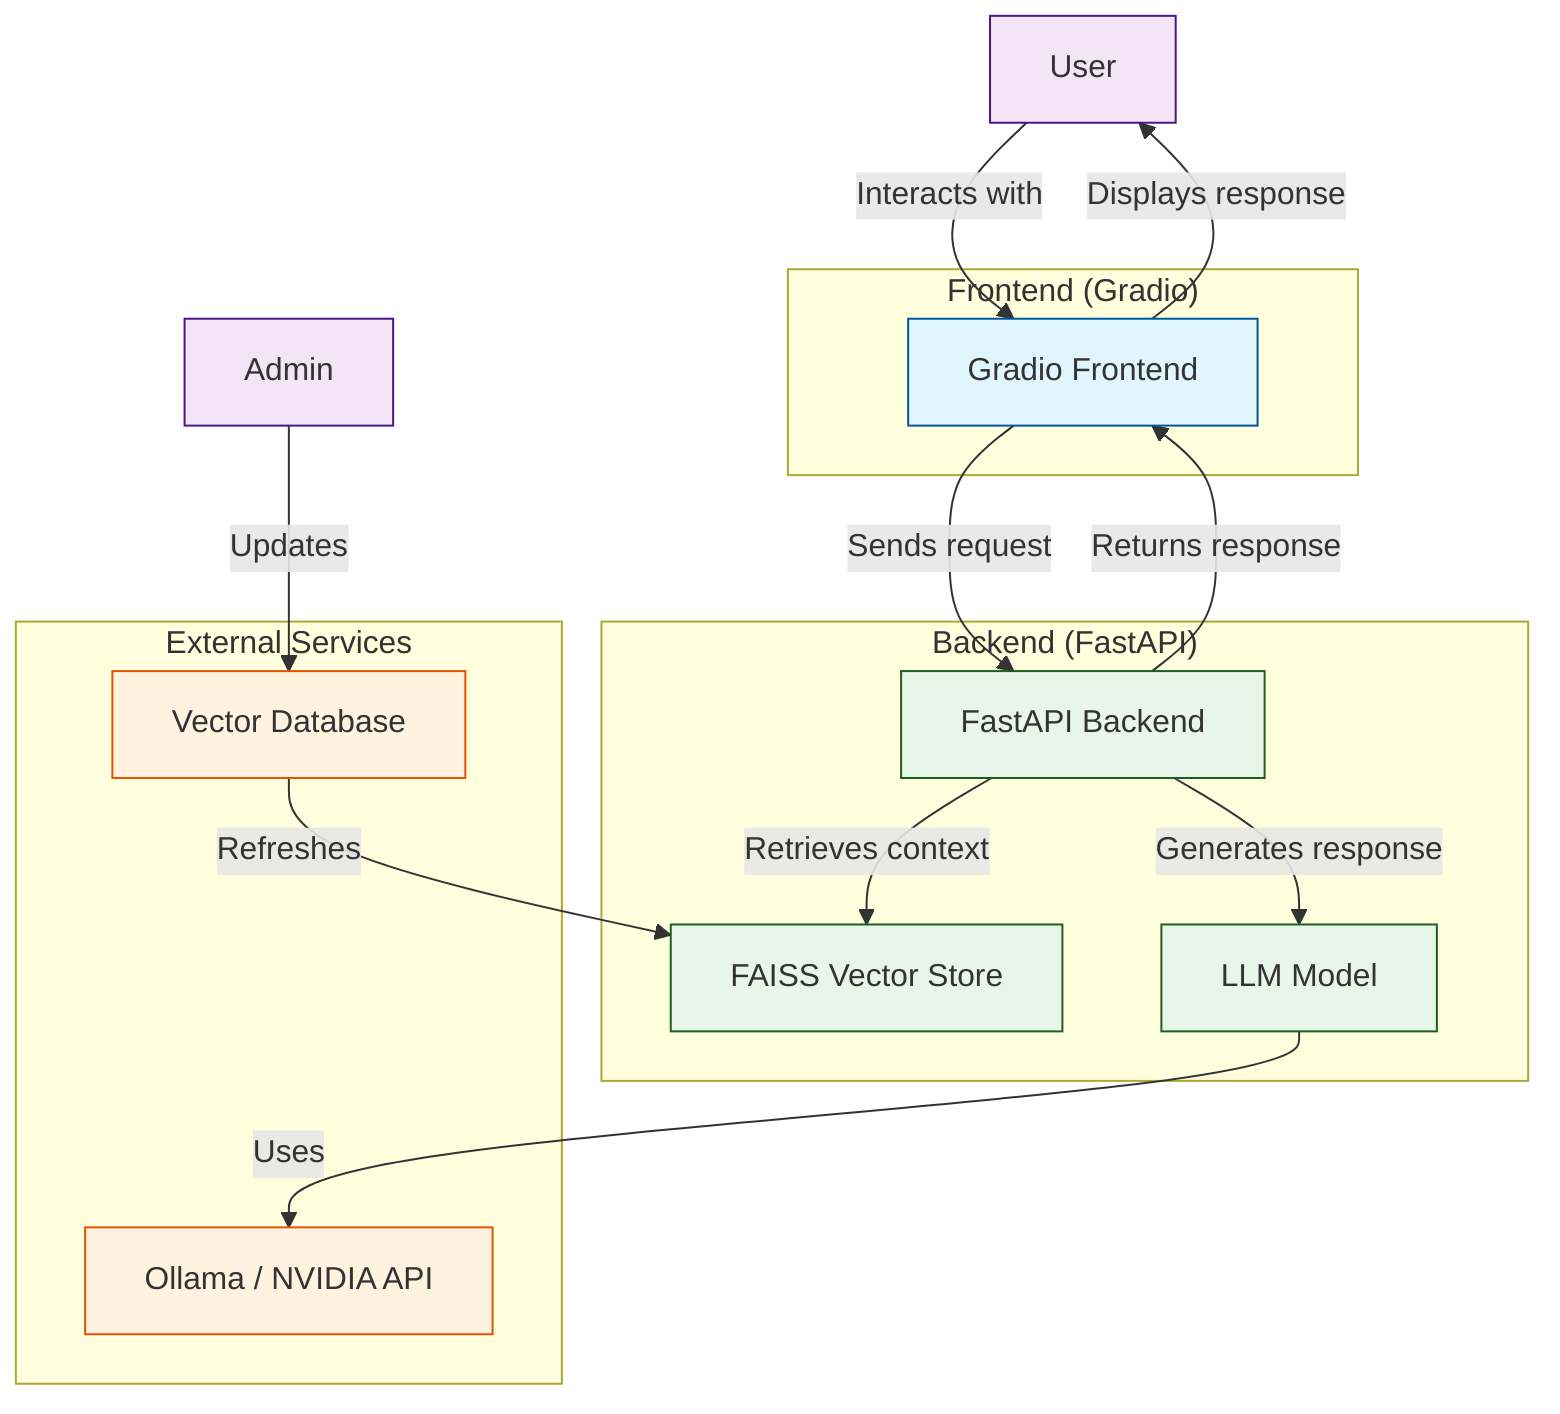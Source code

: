 graph TD
    A[User] -->|Interacts with| B[Gradio Frontend]
    B -->|Sends request| C[FastAPI Backend]
    C -->|Retrieves context| D[FAISS Vector Store]
    C -->|Generates response| E[LLM Model]
    E -->|Uses| F[Ollama / NVIDIA API]
    C -->|Returns response| B
    B -->|Displays response| A
    
    G[Admin] -->|Updates| H[Vector Database]
    H -->|Refreshes| D

    subgraph "Frontend (Gradio)"
        B
    end

    subgraph "Backend (FastAPI)"
        C
        D
        E
    end

    subgraph "External Services"
        F
        H
    end

    classDef frontend fill:#e1f5fe,stroke:#01579b
    classDef backend fill:#e8f5e9,stroke:#1b5e20
    classDef external fill:#fff3e0,stroke:#e65100
    classDef user fill:#f3e5f5,stroke:#4a148c

    class A,G user
    class B frontend
    class C,D,E backend
    class F,H external